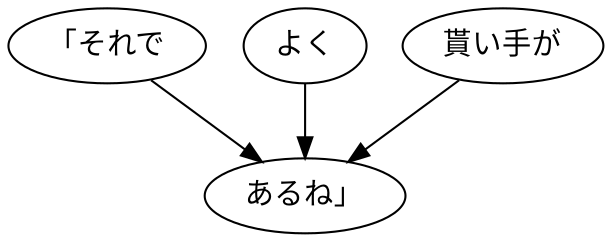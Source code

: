 digraph graph7845 {
	node0 [label="「それで"];
	node1 [label="よく"];
	node2 [label="貰い手が"];
	node3 [label="あるね」"];
	node0 -> node3;
	node1 -> node3;
	node2 -> node3;
}

